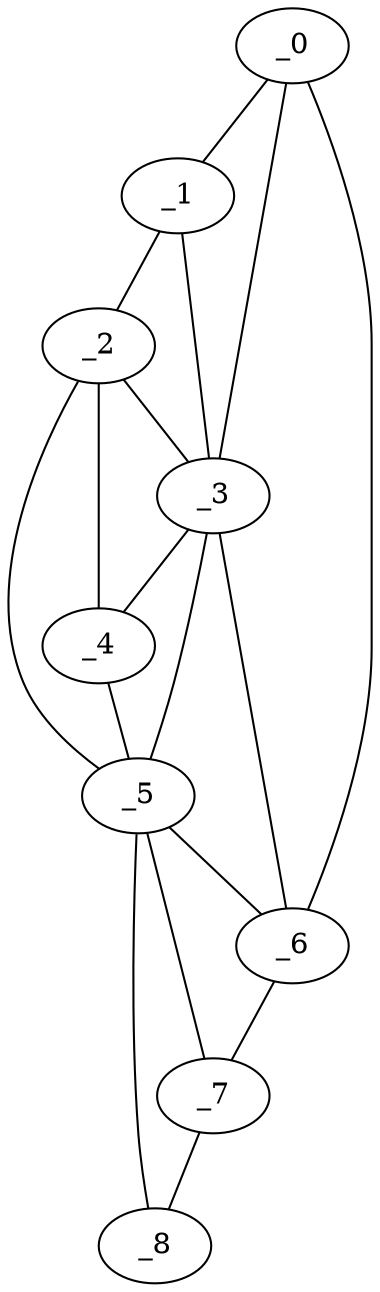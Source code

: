 graph "obj80__50.gxl" {
	_0	 [x=13,
		y=93];
	_1	 [x=30,
		y=8];
	_0 -- _1	 [valence=1];
	_3	 [x=51,
		y=53];
	_0 -- _3	 [valence=2];
	_6	 [x=91,
		y=125];
	_0 -- _6	 [valence=1];
	_2	 [x=43,
		y=3];
	_1 -- _2	 [valence=1];
	_1 -- _3	 [valence=2];
	_2 -- _3	 [valence=2];
	_4	 [x=70,
		y=44];
	_2 -- _4	 [valence=2];
	_5	 [x=80,
		y=44];
	_2 -- _5	 [valence=1];
	_3 -- _4	 [valence=2];
	_3 -- _5	 [valence=2];
	_3 -- _6	 [valence=2];
	_4 -- _5	 [valence=1];
	_5 -- _6	 [valence=2];
	_7	 [x=114,
		y=119];
	_5 -- _7	 [valence=2];
	_8	 [x=121,
		y=115];
	_5 -- _8	 [valence=1];
	_6 -- _7	 [valence=1];
	_7 -- _8	 [valence=1];
}
